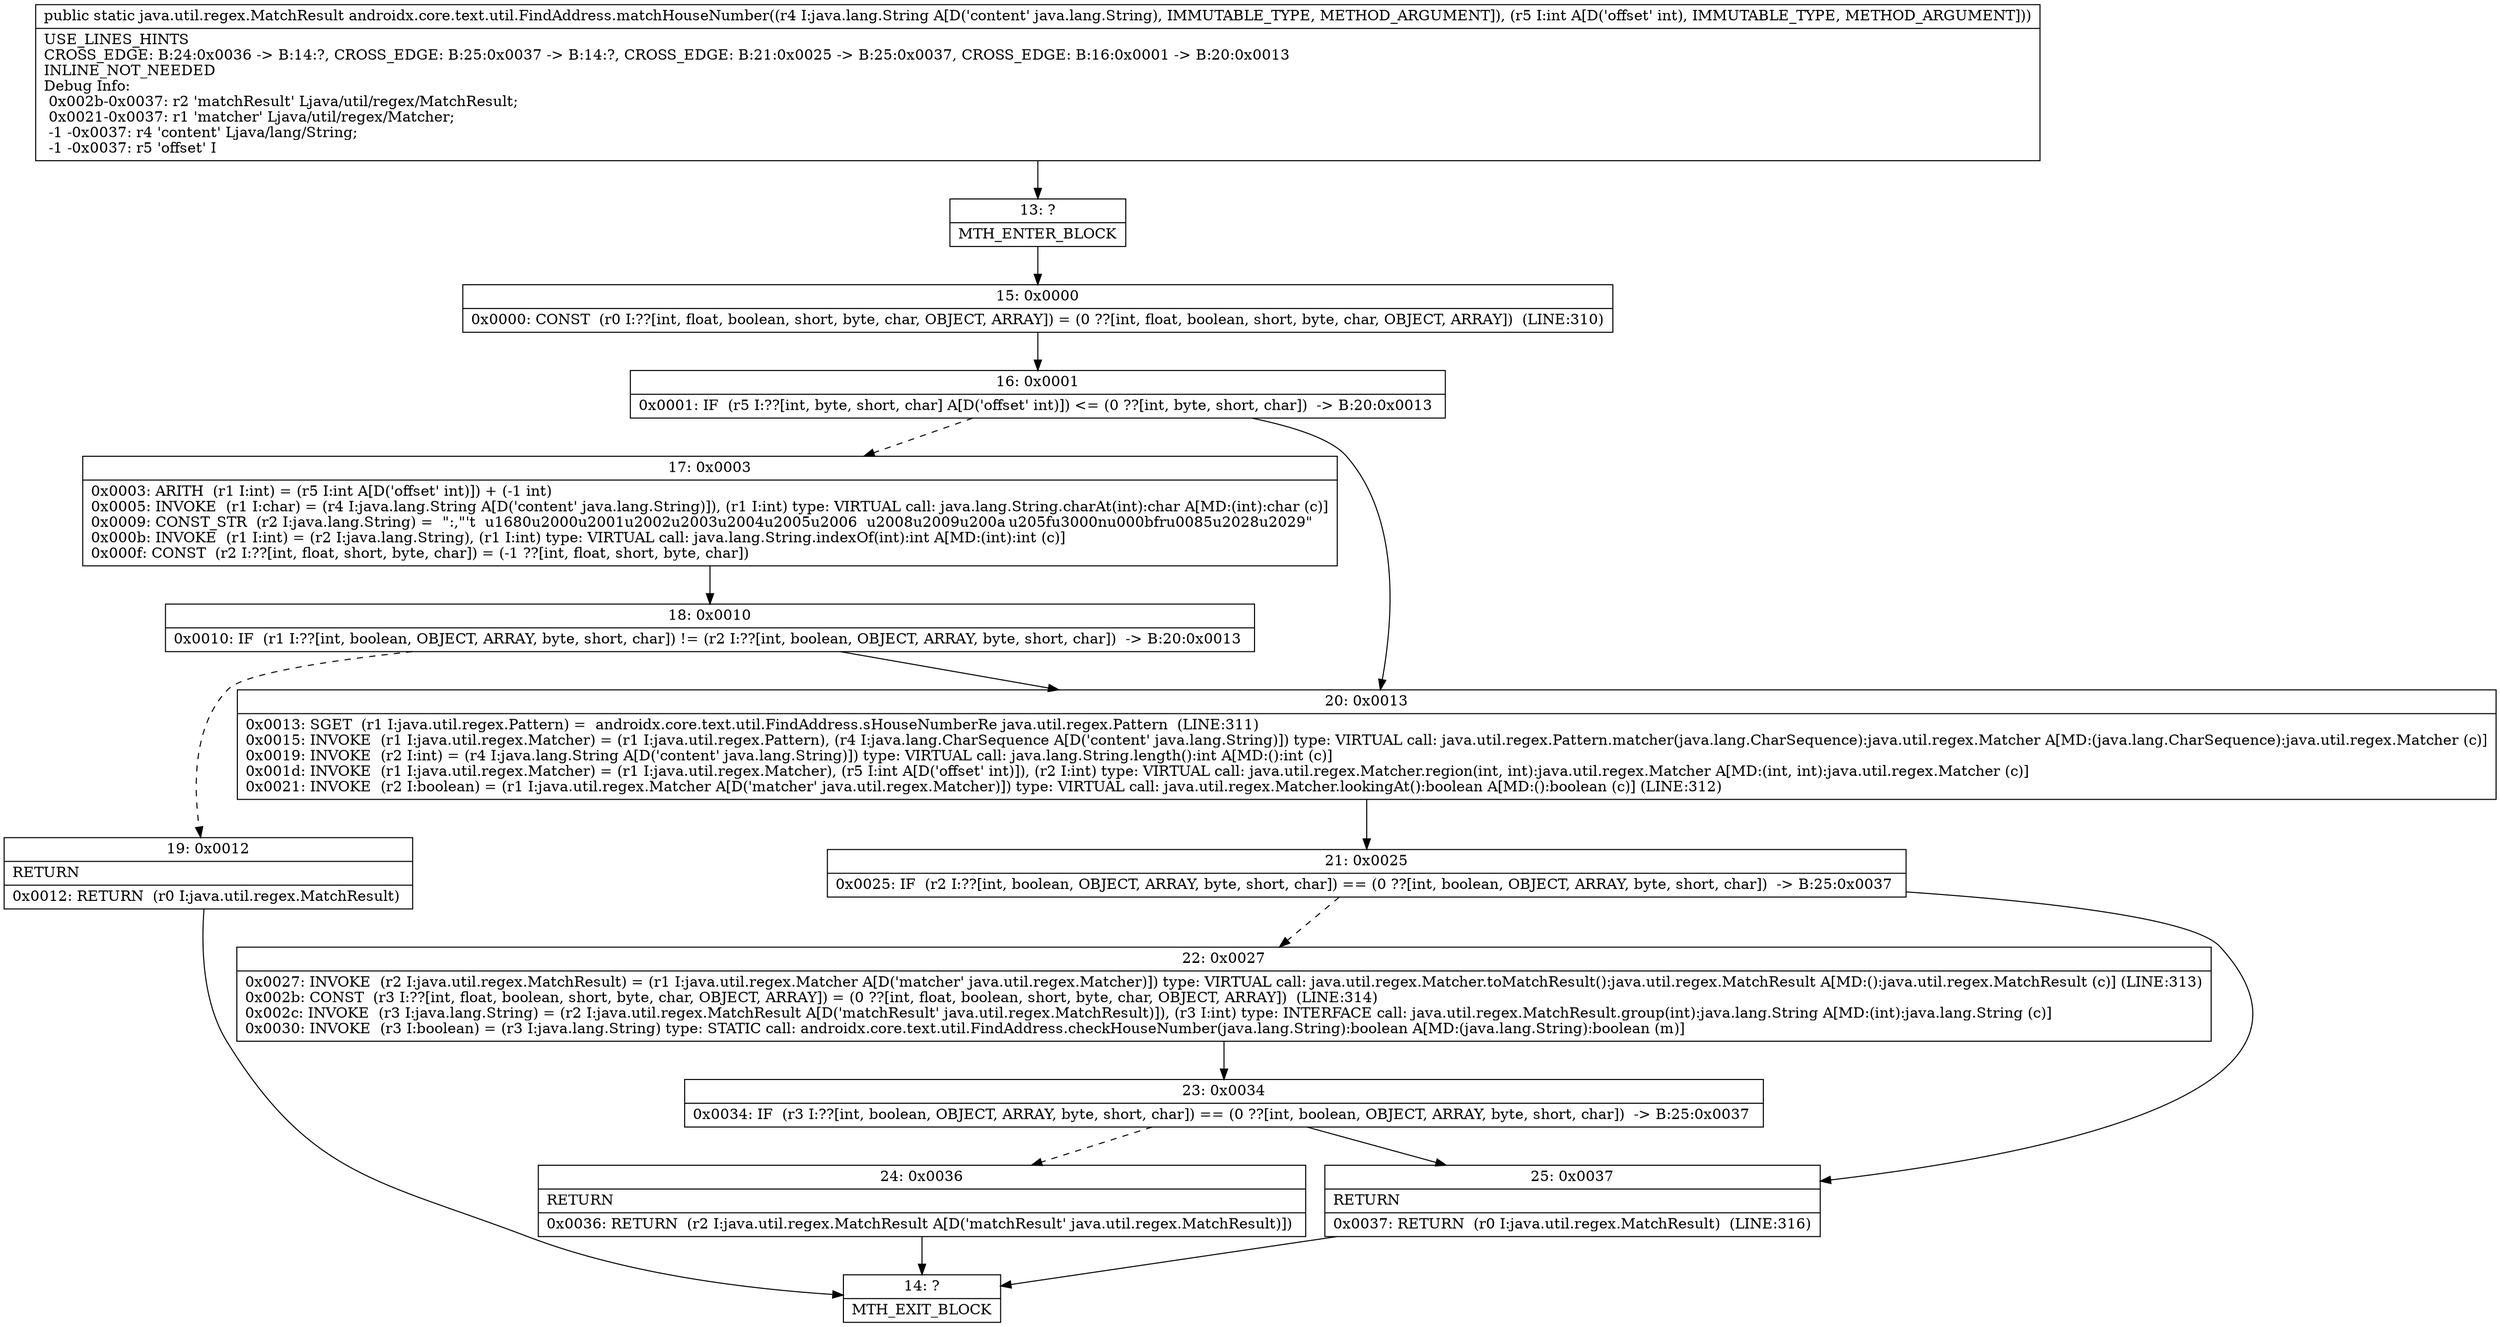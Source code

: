 digraph "CFG forandroidx.core.text.util.FindAddress.matchHouseNumber(Ljava\/lang\/String;I)Ljava\/util\/regex\/MatchResult;" {
Node_13 [shape=record,label="{13\:\ ?|MTH_ENTER_BLOCK\l}"];
Node_15 [shape=record,label="{15\:\ 0x0000|0x0000: CONST  (r0 I:??[int, float, boolean, short, byte, char, OBJECT, ARRAY]) = (0 ??[int, float, boolean, short, byte, char, OBJECT, ARRAY])  (LINE:310)\l}"];
Node_16 [shape=record,label="{16\:\ 0x0001|0x0001: IF  (r5 I:??[int, byte, short, char] A[D('offset' int)]) \<= (0 ??[int, byte, short, char])  \-\> B:20:0x0013 \l}"];
Node_17 [shape=record,label="{17\:\ 0x0003|0x0003: ARITH  (r1 I:int) = (r5 I:int A[D('offset' int)]) + (\-1 int) \l0x0005: INVOKE  (r1 I:char) = (r4 I:java.lang.String A[D('content' java.lang.String)]), (r1 I:int) type: VIRTUAL call: java.lang.String.charAt(int):char A[MD:(int):char (c)]\l0x0009: CONST_STR  (r2 I:java.lang.String) =  \":,\"'t  u1680u2000u2001u2002u2003u2004u2005u2006 u2008u2009u200a u205fu3000nu000bfru0085u2028u2029\" \l0x000b: INVOKE  (r1 I:int) = (r2 I:java.lang.String), (r1 I:int) type: VIRTUAL call: java.lang.String.indexOf(int):int A[MD:(int):int (c)]\l0x000f: CONST  (r2 I:??[int, float, short, byte, char]) = (\-1 ??[int, float, short, byte, char]) \l}"];
Node_18 [shape=record,label="{18\:\ 0x0010|0x0010: IF  (r1 I:??[int, boolean, OBJECT, ARRAY, byte, short, char]) != (r2 I:??[int, boolean, OBJECT, ARRAY, byte, short, char])  \-\> B:20:0x0013 \l}"];
Node_19 [shape=record,label="{19\:\ 0x0012|RETURN\l|0x0012: RETURN  (r0 I:java.util.regex.MatchResult) \l}"];
Node_14 [shape=record,label="{14\:\ ?|MTH_EXIT_BLOCK\l}"];
Node_20 [shape=record,label="{20\:\ 0x0013|0x0013: SGET  (r1 I:java.util.regex.Pattern) =  androidx.core.text.util.FindAddress.sHouseNumberRe java.util.regex.Pattern  (LINE:311)\l0x0015: INVOKE  (r1 I:java.util.regex.Matcher) = (r1 I:java.util.regex.Pattern), (r4 I:java.lang.CharSequence A[D('content' java.lang.String)]) type: VIRTUAL call: java.util.regex.Pattern.matcher(java.lang.CharSequence):java.util.regex.Matcher A[MD:(java.lang.CharSequence):java.util.regex.Matcher (c)]\l0x0019: INVOKE  (r2 I:int) = (r4 I:java.lang.String A[D('content' java.lang.String)]) type: VIRTUAL call: java.lang.String.length():int A[MD:():int (c)]\l0x001d: INVOKE  (r1 I:java.util.regex.Matcher) = (r1 I:java.util.regex.Matcher), (r5 I:int A[D('offset' int)]), (r2 I:int) type: VIRTUAL call: java.util.regex.Matcher.region(int, int):java.util.regex.Matcher A[MD:(int, int):java.util.regex.Matcher (c)]\l0x0021: INVOKE  (r2 I:boolean) = (r1 I:java.util.regex.Matcher A[D('matcher' java.util.regex.Matcher)]) type: VIRTUAL call: java.util.regex.Matcher.lookingAt():boolean A[MD:():boolean (c)] (LINE:312)\l}"];
Node_21 [shape=record,label="{21\:\ 0x0025|0x0025: IF  (r2 I:??[int, boolean, OBJECT, ARRAY, byte, short, char]) == (0 ??[int, boolean, OBJECT, ARRAY, byte, short, char])  \-\> B:25:0x0037 \l}"];
Node_22 [shape=record,label="{22\:\ 0x0027|0x0027: INVOKE  (r2 I:java.util.regex.MatchResult) = (r1 I:java.util.regex.Matcher A[D('matcher' java.util.regex.Matcher)]) type: VIRTUAL call: java.util.regex.Matcher.toMatchResult():java.util.regex.MatchResult A[MD:():java.util.regex.MatchResult (c)] (LINE:313)\l0x002b: CONST  (r3 I:??[int, float, boolean, short, byte, char, OBJECT, ARRAY]) = (0 ??[int, float, boolean, short, byte, char, OBJECT, ARRAY])  (LINE:314)\l0x002c: INVOKE  (r3 I:java.lang.String) = (r2 I:java.util.regex.MatchResult A[D('matchResult' java.util.regex.MatchResult)]), (r3 I:int) type: INTERFACE call: java.util.regex.MatchResult.group(int):java.lang.String A[MD:(int):java.lang.String (c)]\l0x0030: INVOKE  (r3 I:boolean) = (r3 I:java.lang.String) type: STATIC call: androidx.core.text.util.FindAddress.checkHouseNumber(java.lang.String):boolean A[MD:(java.lang.String):boolean (m)]\l}"];
Node_23 [shape=record,label="{23\:\ 0x0034|0x0034: IF  (r3 I:??[int, boolean, OBJECT, ARRAY, byte, short, char]) == (0 ??[int, boolean, OBJECT, ARRAY, byte, short, char])  \-\> B:25:0x0037 \l}"];
Node_24 [shape=record,label="{24\:\ 0x0036|RETURN\l|0x0036: RETURN  (r2 I:java.util.regex.MatchResult A[D('matchResult' java.util.regex.MatchResult)]) \l}"];
Node_25 [shape=record,label="{25\:\ 0x0037|RETURN\l|0x0037: RETURN  (r0 I:java.util.regex.MatchResult)  (LINE:316)\l}"];
MethodNode[shape=record,label="{public static java.util.regex.MatchResult androidx.core.text.util.FindAddress.matchHouseNumber((r4 I:java.lang.String A[D('content' java.lang.String), IMMUTABLE_TYPE, METHOD_ARGUMENT]), (r5 I:int A[D('offset' int), IMMUTABLE_TYPE, METHOD_ARGUMENT]))  | USE_LINES_HINTS\lCROSS_EDGE: B:24:0x0036 \-\> B:14:?, CROSS_EDGE: B:25:0x0037 \-\> B:14:?, CROSS_EDGE: B:21:0x0025 \-\> B:25:0x0037, CROSS_EDGE: B:16:0x0001 \-\> B:20:0x0013\lINLINE_NOT_NEEDED\lDebug Info:\l  0x002b\-0x0037: r2 'matchResult' Ljava\/util\/regex\/MatchResult;\l  0x0021\-0x0037: r1 'matcher' Ljava\/util\/regex\/Matcher;\l  \-1 \-0x0037: r4 'content' Ljava\/lang\/String;\l  \-1 \-0x0037: r5 'offset' I\l}"];
MethodNode -> Node_13;Node_13 -> Node_15;
Node_15 -> Node_16;
Node_16 -> Node_17[style=dashed];
Node_16 -> Node_20;
Node_17 -> Node_18;
Node_18 -> Node_19[style=dashed];
Node_18 -> Node_20;
Node_19 -> Node_14;
Node_20 -> Node_21;
Node_21 -> Node_22[style=dashed];
Node_21 -> Node_25;
Node_22 -> Node_23;
Node_23 -> Node_24[style=dashed];
Node_23 -> Node_25;
Node_24 -> Node_14;
Node_25 -> Node_14;
}

